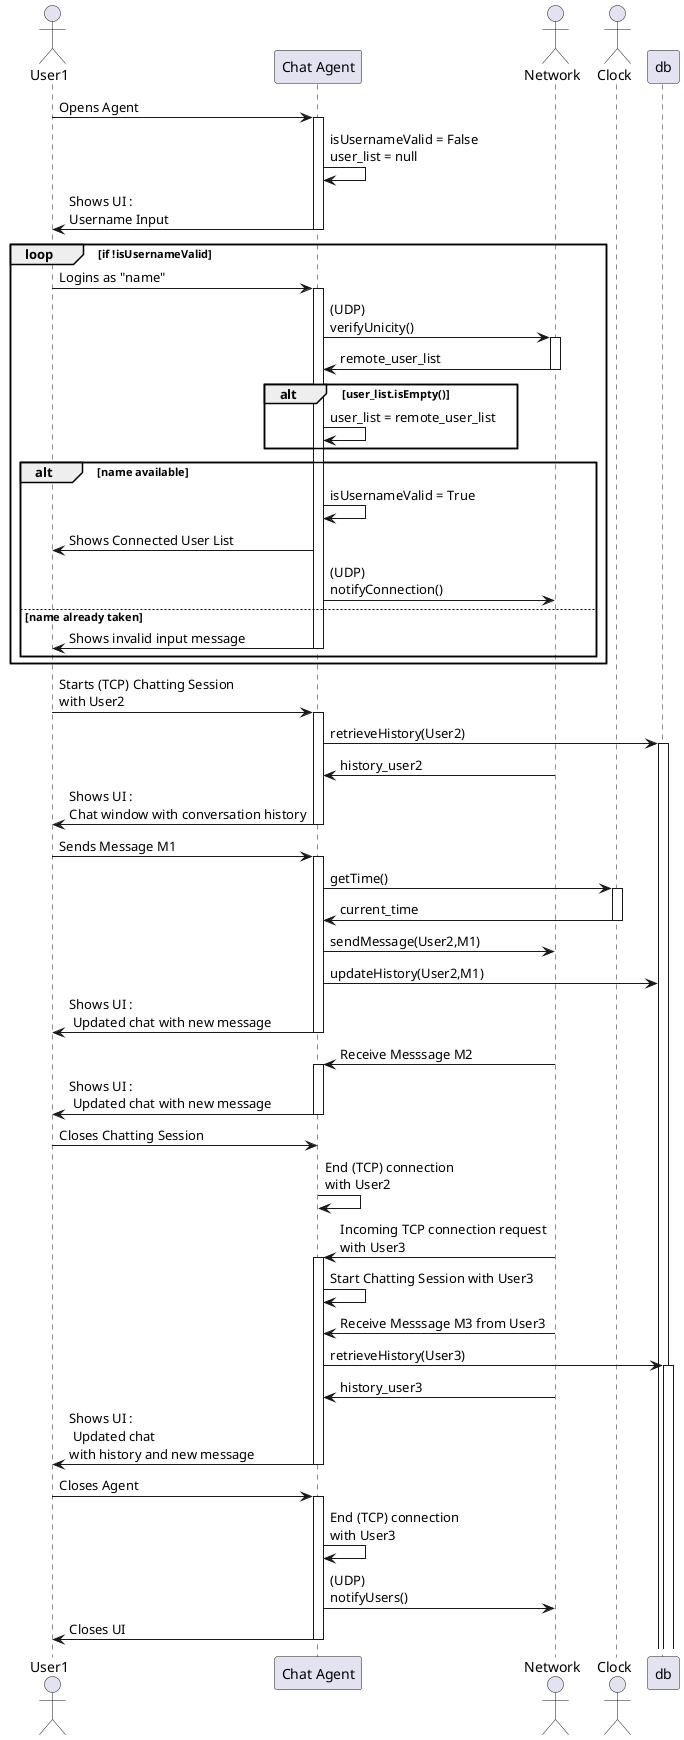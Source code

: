 @startuml sequence_black_box
actor User1 as User
participant "Chat Agent" as chatAgent
actor "Network" as Network
actor "Clock" as Clock

User -> chatAgent ++ : Opens Agent
  chatAgent -> chatAgent : isUsernameValid = False\nuser_list = null
chatAgent -> User -- : Shows UI :\nUsername Input


loop if !isUsernameValid
User -> chatAgent ++ : Logins as "name"

chatAgent -> Network ++ : (UDP)\nverifyUnicity()
Network -> chatAgent -- : remote_user_list
 alt user_list.isEmpty()
  chatAgent -> chatAgent : user_list = remote_user_list 
 end
alt name available
chatAgent -> chatAgent : isUsernameValid = True
User <- chatAgent : Shows Connected User List
chatAgent -> Network : (UDP)\nnotifyConnection()
    else name already taken
User <- chatAgent -- : Shows invalid input message
    end
end

User -> chatAgent ++ : Starts (TCP) Chatting Session\nwith User2
  chatAgent -> db ++ : retrieveHistory(User2)
  Network -> chatAgent -- : history_user2
chatAgent -> User -- : Shows UI :\nChat window with conversation history

User -> chatAgent ++ : Sends Message M1
  chatAgent -> Clock ++ : getTime()
  Clock -> chatAgent -- : current_time
  chatAgent -> Network : sendMessage(User2,M1)
  chatAgent -> db : updateHistory(User2,M1)
chatAgent -> User -- : Shows UI :\n Updated chat with new message

Network -> chatAgent ++ : Receive Messsage M2
chatAgent -> User -- : Shows UI :\n Updated chat with new message

User -> chatAgent : Closes Chatting Session
chatAgent -> chatAgent : End (TCP) connection\nwith User2

Network -> chatAgent ++ : Incoming TCP connection request\nwith User3
chatAgent -> chatAgent : Start Chatting Session with User3
Network -> chatAgent : Receive Messsage M3 from User3

  chatAgent -> db ++ : retrieveHistory(User3) 
  Network -> chatAgent -- : history_user3
chatAgent -> User -- : Shows UI :\n Updated chat\nwith history and new message

User -> chatAgent ++ : Closes Agent
  chatAgent -> chatAgent : End (TCP) connection\nwith User3
  chatAgent -> Network : (UDP)\nnotifyUsers()
chatAgent -> User -- : Closes UI

@enduml